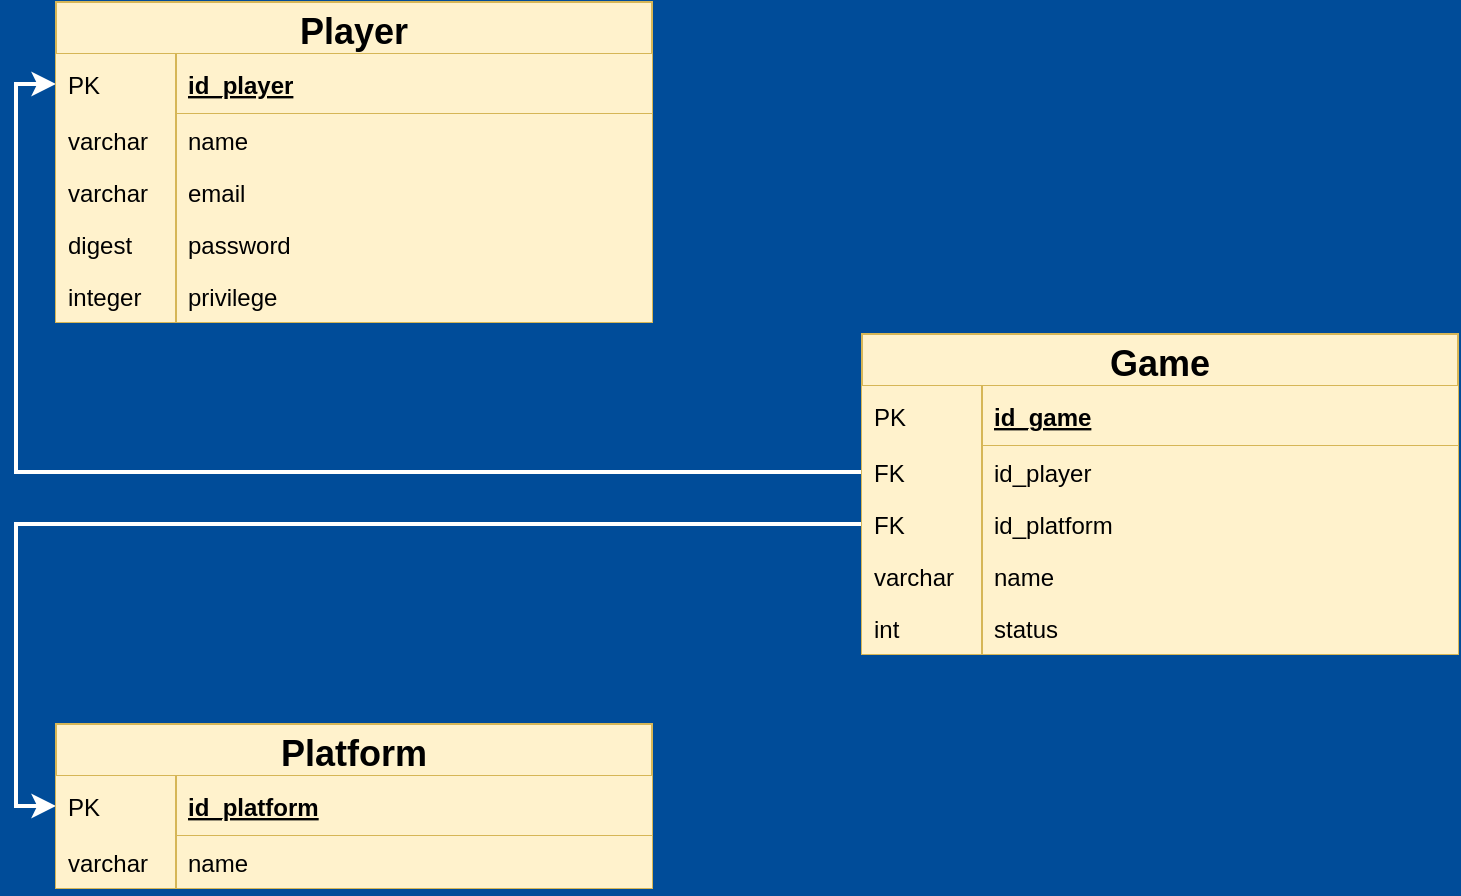 <mxfile version="14.9.6" type="device"><diagram name="Tabelas" id="efa7a0a1-bf9b-a30e-e6df-94a7791c09e9"><mxGraphModel dx="1024" dy="616" grid="0" gridSize="10" guides="1" tooltips="1" connect="1" arrows="1" fold="1" page="1" pageScale="1" pageWidth="827" pageHeight="1169" background="#004C99" math="0" shadow="0"><root><mxCell id="0"/><mxCell id="smZz_cv-u5LeBUg3e5xR-35" value="Fundo" style="locked=1;" parent="0"/><mxCell id="1" value="Database" style="" parent="0"/><mxCell id="lURAgkNuXsl2B5-uzadL-98" style="edgeStyle=orthogonalEdgeStyle;rounded=0;orthogonalLoop=1;jettySize=auto;html=1;exitX=0;exitY=0.5;exitDx=0;exitDy=0;entryX=0;entryY=0.5;entryDx=0;entryDy=0;startSize=26;fontSize=18;fontColor=#FFFFFF;strokeColor=#FFFFFF;strokeWidth=2;" parent="1" source="lURAgkNuXsl2B5-uzadL-79" target="lURAgkNuXsl2B5-uzadL-53" edge="1"><mxGeometry relative="1" as="geometry"/></mxCell><mxCell id="lURAgkNuXsl2B5-uzadL-99" style="edgeStyle=orthogonalEdgeStyle;orthogonalLoop=1;jettySize=auto;html=1;exitX=0;exitY=0.5;exitDx=0;exitDy=0;entryX=0;entryY=0.5;entryDx=0;entryDy=0;startSize=26;fontSize=18;fontColor=#FFFFFF;rounded=0;strokeColor=#FFFFFF;strokeWidth=2;" parent="1" source="lURAgkNuXsl2B5-uzadL-81" target="lURAgkNuXsl2B5-uzadL-88" edge="1"><mxGeometry relative="1" as="geometry"/></mxCell><mxCell id="lURAgkNuXsl2B5-uzadL-87" value="Platform" style="swimlane;fontStyle=1;childLayout=stackLayout;horizontal=1;startSize=26;horizontalStack=0;resizeParent=1;resizeParentMax=0;resizeLast=0;collapsible=1;marginBottom=0;align=center;fontSize=18;fillColor=#fff2cc;strokeColor=#D6B656;" parent="1" vertex="1"><mxGeometry x="86" y="391" width="298" height="82" as="geometry"><mxRectangle x="469" y="386" width="100" height="26" as="alternateBounds"/></mxGeometry></mxCell><mxCell id="lURAgkNuXsl2B5-uzadL-88" value="id_platform" style="shape=partialRectangle;top=0;left=0;right=0;bottom=1;align=left;verticalAlign=middle;fillColor=#fff2cc;spacingLeft=64;spacingRight=4;overflow=hidden;rotatable=0;points=[[0,0.5],[1,0.5]];portConstraint=eastwest;dropTarget=0;fontStyle=5;fontSize=12;strokeColor=#D6B656;" parent="lURAgkNuXsl2B5-uzadL-87" vertex="1"><mxGeometry y="26" width="298" height="30" as="geometry"/></mxCell><mxCell id="lURAgkNuXsl2B5-uzadL-89" value="PK" style="shape=partialRectangle;top=0;left=0;bottom=0;fillColor=#fff2cc;align=left;verticalAlign=middle;spacingLeft=4;spacingRight=4;overflow=hidden;rotatable=0;points=[];portConstraint=eastwest;part=1;fontSize=12;strokeColor=#D6B656;right=1;" parent="lURAgkNuXsl2B5-uzadL-88" vertex="1" connectable="0"><mxGeometry width="60" height="30" as="geometry"/></mxCell><mxCell id="lURAgkNuXsl2B5-uzadL-90" value="name" style="shape=partialRectangle;top=0;left=0;right=0;bottom=0;align=left;verticalAlign=top;fillColor=#fff2cc;spacingLeft=64;spacingRight=4;overflow=hidden;rotatable=0;points=[[0,0.5],[1,0.5]];portConstraint=eastwest;dropTarget=0;fontSize=12;strokeColor=#D6B656;" parent="lURAgkNuXsl2B5-uzadL-87" vertex="1"><mxGeometry y="56" width="298" height="26" as="geometry"/></mxCell><mxCell id="lURAgkNuXsl2B5-uzadL-91" value="varchar" style="shape=partialRectangle;top=0;left=0;bottom=0;fillColor=#fff2cc;align=left;verticalAlign=top;spacingLeft=4;spacingRight=4;overflow=hidden;rotatable=0;points=[];portConstraint=eastwest;part=1;fontSize=12;strokeColor=#D6B656;" parent="lURAgkNuXsl2B5-uzadL-90" vertex="1" connectable="0"><mxGeometry width="60" height="26" as="geometry"/></mxCell><mxCell id="lURAgkNuXsl2B5-uzadL-76" value="Game" style="swimlane;fontStyle=1;childLayout=stackLayout;horizontal=1;startSize=26;horizontalStack=0;resizeParent=1;resizeParentMax=0;resizeLast=0;collapsible=1;marginBottom=0;align=center;fontSize=18;fillColor=#fff2cc;strokeColor=#D6B656;" parent="1" vertex="1"><mxGeometry x="489" y="196" width="298" height="160" as="geometry"><mxRectangle x="469" y="206" width="77" height="26" as="alternateBounds"/></mxGeometry></mxCell><mxCell id="lURAgkNuXsl2B5-uzadL-77" value="id_game" style="shape=partialRectangle;top=0;left=0;right=0;bottom=1;align=left;verticalAlign=middle;fillColor=#fff2cc;spacingLeft=64;spacingRight=4;overflow=hidden;rotatable=0;points=[[0,0.5],[1,0.5]];portConstraint=eastwest;dropTarget=0;fontStyle=5;fontSize=12;strokeColor=#D6B656;" parent="lURAgkNuXsl2B5-uzadL-76" vertex="1"><mxGeometry y="26" width="298" height="30" as="geometry"/></mxCell><mxCell id="lURAgkNuXsl2B5-uzadL-78" value="PK" style="shape=partialRectangle;top=0;left=0;bottom=0;fillColor=#fff2cc;align=left;verticalAlign=middle;spacingLeft=4;spacingRight=4;overflow=hidden;rotatable=0;points=[];portConstraint=eastwest;part=1;fontSize=12;strokeColor=#D6B656;right=1;" parent="lURAgkNuXsl2B5-uzadL-77" vertex="1" connectable="0"><mxGeometry width="60" height="30" as="geometry"/></mxCell><mxCell id="lURAgkNuXsl2B5-uzadL-79" value="id_player" style="shape=partialRectangle;top=0;left=0;right=0;bottom=0;align=left;verticalAlign=top;fillColor=#fff2cc;spacingLeft=64;spacingRight=4;overflow=hidden;rotatable=0;points=[[0,0.5],[1,0.5]];portConstraint=eastwest;dropTarget=0;fontSize=12;strokeColor=#D6B656;" parent="lURAgkNuXsl2B5-uzadL-76" vertex="1"><mxGeometry y="56" width="298" height="26" as="geometry"/></mxCell><mxCell id="lURAgkNuXsl2B5-uzadL-80" value="FK" style="shape=partialRectangle;top=0;left=0;bottom=0;fillColor=#fff2cc;align=left;verticalAlign=top;spacingLeft=4;spacingRight=4;overflow=hidden;rotatable=0;points=[];portConstraint=eastwest;part=1;fontSize=12;strokeColor=#D6B656;" parent="lURAgkNuXsl2B5-uzadL-79" vertex="1" connectable="0"><mxGeometry width="60" height="26" as="geometry"/></mxCell><mxCell id="lURAgkNuXsl2B5-uzadL-81" value="id_platform" style="shape=partialRectangle;top=0;left=0;right=0;bottom=0;align=left;verticalAlign=top;fillColor=#fff2cc;spacingLeft=64;spacingRight=4;overflow=hidden;rotatable=0;points=[[0,0.5],[1,0.5]];portConstraint=eastwest;dropTarget=0;fontSize=12;strokeColor=#D6B656;" parent="lURAgkNuXsl2B5-uzadL-76" vertex="1"><mxGeometry y="82" width="298" height="26" as="geometry"/></mxCell><mxCell id="lURAgkNuXsl2B5-uzadL-82" value="FK" style="shape=partialRectangle;top=0;left=0;bottom=0;fillColor=#fff2cc;align=left;verticalAlign=top;spacingLeft=4;spacingRight=4;overflow=hidden;rotatable=0;points=[];portConstraint=eastwest;part=1;fontSize=12;strokeColor=#D6B656;" parent="lURAgkNuXsl2B5-uzadL-81" vertex="1" connectable="0"><mxGeometry width="60" height="26" as="geometry"/></mxCell><mxCell id="lURAgkNuXsl2B5-uzadL-83" value="name" style="shape=partialRectangle;top=0;left=0;right=0;bottom=0;align=left;verticalAlign=top;fillColor=#fff2cc;spacingLeft=64;spacingRight=4;overflow=hidden;rotatable=0;points=[[0,0.5],[1,0.5]];portConstraint=eastwest;dropTarget=0;fontSize=12;strokeColor=#D6B656;" parent="lURAgkNuXsl2B5-uzadL-76" vertex="1"><mxGeometry y="108" width="298" height="26" as="geometry"/></mxCell><mxCell id="lURAgkNuXsl2B5-uzadL-84" value="varchar" style="shape=partialRectangle;top=0;left=0;bottom=0;fillColor=#fff2cc;align=left;verticalAlign=top;spacingLeft=4;spacingRight=4;overflow=hidden;rotatable=0;points=[];portConstraint=eastwest;part=1;fontSize=12;strokeColor=#D6B656;" parent="lURAgkNuXsl2B5-uzadL-83" vertex="1" connectable="0"><mxGeometry width="60" height="26" as="geometry"/></mxCell><mxCell id="lURAgkNuXsl2B5-uzadL-85" value="status" style="shape=partialRectangle;top=0;left=0;right=0;bottom=0;align=left;verticalAlign=top;fillColor=#fff2cc;spacingLeft=64;spacingRight=4;overflow=hidden;rotatable=0;points=[[0,0.5],[1,0.5]];portConstraint=eastwest;dropTarget=0;fontSize=12;startSize=26;strokeColor=#D6B656;" parent="lURAgkNuXsl2B5-uzadL-76" vertex="1"><mxGeometry y="134" width="298" height="26" as="geometry"/></mxCell><mxCell id="lURAgkNuXsl2B5-uzadL-86" value="int" style="shape=partialRectangle;top=0;left=0;bottom=0;fillColor=none;align=left;verticalAlign=top;spacingLeft=4;spacingRight=4;overflow=hidden;rotatable=0;points=[];portConstraint=eastwest;part=1;fontSize=12;strokeColor=#D6B656;" parent="lURAgkNuXsl2B5-uzadL-85" vertex="1" connectable="0"><mxGeometry width="60" height="26" as="geometry"/></mxCell><mxCell id="lURAgkNuXsl2B5-uzadL-52" value="Player" style="swimlane;fontStyle=1;childLayout=stackLayout;horizontal=1;startSize=26;horizontalStack=0;resizeParent=1;resizeParentMax=0;resizeLast=0;collapsible=1;marginBottom=0;align=center;fontSize=18;fillColor=#fff2cc;strokeColor=#D6B656;" parent="1" vertex="1"><mxGeometry x="86" y="30" width="298" height="160" as="geometry"><mxRectangle x="469" y="24" width="81" height="26" as="alternateBounds"/></mxGeometry></mxCell><mxCell id="lURAgkNuXsl2B5-uzadL-53" value="id_player" style="shape=partialRectangle;top=0;left=0;right=0;bottom=1;align=left;verticalAlign=middle;fillColor=#fff2cc;spacingLeft=64;spacingRight=4;overflow=hidden;rotatable=0;points=[[0,0.5],[1,0.5]];portConstraint=eastwest;dropTarget=0;fontStyle=5;fontSize=12;strokeColor=#D6B656;" parent="lURAgkNuXsl2B5-uzadL-52" vertex="1"><mxGeometry y="26" width="298" height="30" as="geometry"/></mxCell><mxCell id="lURAgkNuXsl2B5-uzadL-54" value="PK" style="shape=partialRectangle;top=0;left=0;bottom=0;fillColor=#fff2cc;align=left;verticalAlign=middle;spacingLeft=4;spacingRight=4;overflow=hidden;rotatable=0;points=[];portConstraint=eastwest;part=1;fontSize=12;strokeColor=#D6B656;right=1;" parent="lURAgkNuXsl2B5-uzadL-53" vertex="1" connectable="0"><mxGeometry width="60" height="30" as="geometry"/></mxCell><mxCell id="lURAgkNuXsl2B5-uzadL-55" value="name" style="shape=partialRectangle;top=0;left=0;right=0;bottom=0;align=left;verticalAlign=top;fillColor=#fff2cc;spacingLeft=64;spacingRight=4;overflow=hidden;rotatable=0;points=[[0,0.5],[1,0.5]];portConstraint=eastwest;dropTarget=0;fontSize=12;strokeColor=#D6B656;" parent="lURAgkNuXsl2B5-uzadL-52" vertex="1"><mxGeometry y="56" width="298" height="26" as="geometry"/></mxCell><mxCell id="lURAgkNuXsl2B5-uzadL-56" value="varchar" style="shape=partialRectangle;top=0;left=0;bottom=0;fillColor=#fff2cc;align=left;verticalAlign=top;spacingLeft=4;spacingRight=4;overflow=hidden;rotatable=0;points=[];portConstraint=eastwest;part=1;fontSize=12;strokeColor=#D6B656;" parent="lURAgkNuXsl2B5-uzadL-55" vertex="1" connectable="0"><mxGeometry width="60" height="26" as="geometry"/></mxCell><mxCell id="lURAgkNuXsl2B5-uzadL-57" value="email" style="shape=partialRectangle;top=0;left=0;right=0;bottom=0;align=left;verticalAlign=top;fillColor=#fff2cc;spacingLeft=64;spacingRight=4;overflow=hidden;rotatable=0;points=[[0,0.5],[1,0.5]];portConstraint=eastwest;dropTarget=0;fontSize=12;strokeColor=#D6B656;" parent="lURAgkNuXsl2B5-uzadL-52" vertex="1"><mxGeometry y="82" width="298" height="26" as="geometry"/></mxCell><mxCell id="lURAgkNuXsl2B5-uzadL-58" value="varchar" style="shape=partialRectangle;top=0;left=0;bottom=0;fillColor=#fff2cc;align=left;verticalAlign=top;spacingLeft=4;spacingRight=4;overflow=hidden;rotatable=0;points=[];portConstraint=eastwest;part=1;fontSize=12;strokeColor=#D6B656;" parent="lURAgkNuXsl2B5-uzadL-57" vertex="1" connectable="0"><mxGeometry width="60" height="26" as="geometry"/></mxCell><mxCell id="lURAgkNuXsl2B5-uzadL-59" value="password" style="shape=partialRectangle;top=0;left=0;right=0;bottom=0;align=left;verticalAlign=top;fillColor=#fff2cc;spacingLeft=64;spacingRight=4;overflow=hidden;rotatable=0;points=[[0,0.5],[1,0.5]];portConstraint=eastwest;dropTarget=0;fontSize=12;strokeColor=#D6B656;" parent="lURAgkNuXsl2B5-uzadL-52" vertex="1"><mxGeometry y="108" width="298" height="26" as="geometry"/></mxCell><mxCell id="lURAgkNuXsl2B5-uzadL-60" value="digest" style="shape=partialRectangle;top=0;left=0;bottom=0;fillColor=#fff2cc;align=left;verticalAlign=top;spacingLeft=4;spacingRight=4;overflow=hidden;rotatable=0;points=[];portConstraint=eastwest;part=1;fontSize=12;strokeColor=#D6B656;" parent="lURAgkNuXsl2B5-uzadL-59" vertex="1" connectable="0"><mxGeometry width="60" height="26" as="geometry"/></mxCell><mxCell id="lURAgkNuXsl2B5-uzadL-73" value="privilege" style="shape=partialRectangle;top=0;left=0;right=0;bottom=0;align=left;verticalAlign=top;fillColor=#fff2cc;spacingLeft=64;spacingRight=4;overflow=hidden;rotatable=0;points=[[0,0.5],[1,0.5]];portConstraint=eastwest;dropTarget=0;fontSize=12;startSize=26;strokeColor=#D6B656;" parent="lURAgkNuXsl2B5-uzadL-52" vertex="1"><mxGeometry y="134" width="298" height="26" as="geometry"/></mxCell><mxCell id="lURAgkNuXsl2B5-uzadL-74" value="integer" style="shape=partialRectangle;top=0;left=0;bottom=0;fillColor=none;align=left;verticalAlign=top;spacingLeft=4;spacingRight=4;overflow=hidden;rotatable=0;points=[];portConstraint=eastwest;part=1;fontSize=12;strokeColor=#D6B656;" parent="lURAgkNuXsl2B5-uzadL-73" vertex="1" connectable="0"><mxGeometry width="60" height="26" as="geometry"/></mxCell></root></mxGraphModel></diagram></mxfile>